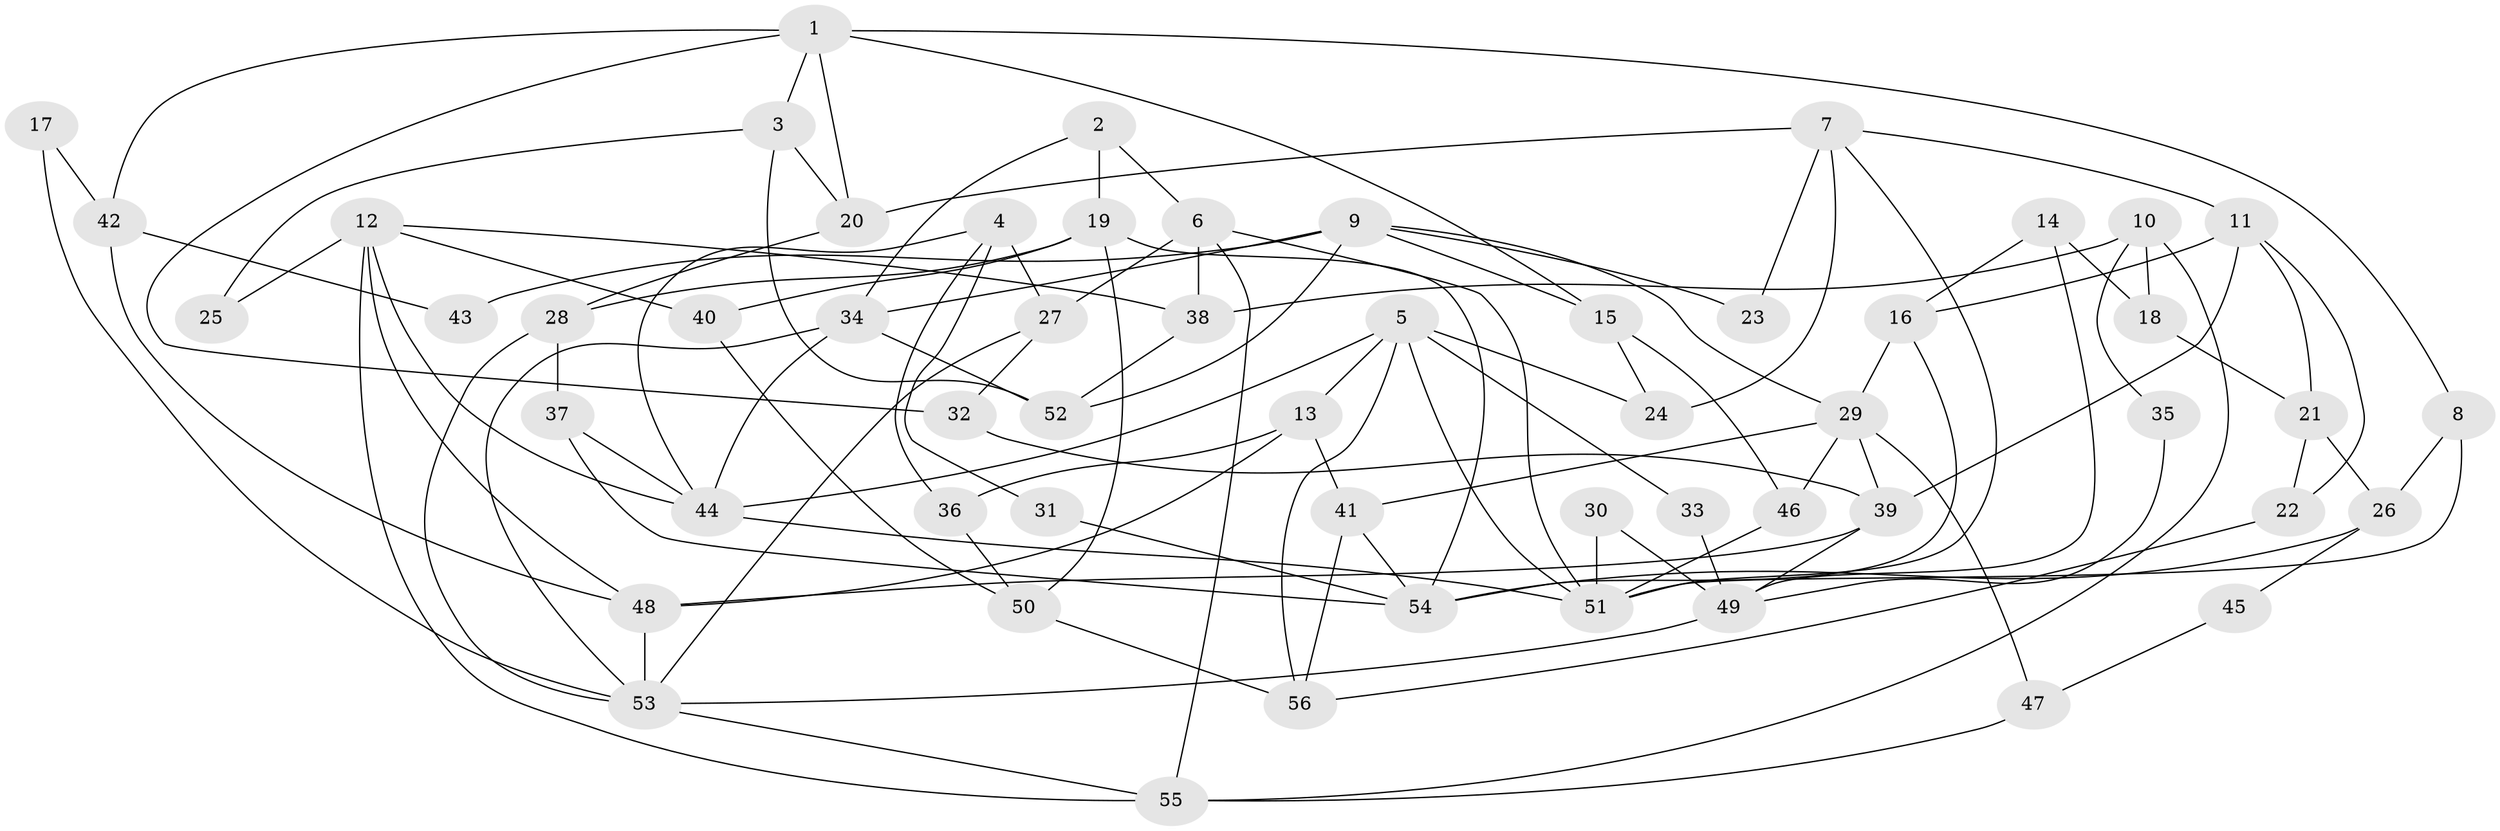 // coarse degree distribution, {7: 0.10256410256410256, 3: 0.1794871794871795, 4: 0.1282051282051282, 6: 0.10256410256410256, 8: 0.02564102564102564, 5: 0.23076923076923078, 10: 0.05128205128205128, 2: 0.1794871794871795}
// Generated by graph-tools (version 1.1) at 2025/24/03/03/25 07:24:00]
// undirected, 56 vertices, 112 edges
graph export_dot {
graph [start="1"]
  node [color=gray90,style=filled];
  1;
  2;
  3;
  4;
  5;
  6;
  7;
  8;
  9;
  10;
  11;
  12;
  13;
  14;
  15;
  16;
  17;
  18;
  19;
  20;
  21;
  22;
  23;
  24;
  25;
  26;
  27;
  28;
  29;
  30;
  31;
  32;
  33;
  34;
  35;
  36;
  37;
  38;
  39;
  40;
  41;
  42;
  43;
  44;
  45;
  46;
  47;
  48;
  49;
  50;
  51;
  52;
  53;
  54;
  55;
  56;
  1 -- 20;
  1 -- 8;
  1 -- 3;
  1 -- 15;
  1 -- 32;
  1 -- 42;
  2 -- 19;
  2 -- 34;
  2 -- 6;
  3 -- 52;
  3 -- 20;
  3 -- 25;
  4 -- 36;
  4 -- 44;
  4 -- 27;
  4 -- 31;
  5 -- 44;
  5 -- 51;
  5 -- 13;
  5 -- 24;
  5 -- 33;
  5 -- 56;
  6 -- 27;
  6 -- 38;
  6 -- 51;
  6 -- 55;
  7 -- 24;
  7 -- 20;
  7 -- 11;
  7 -- 23;
  7 -- 51;
  8 -- 26;
  8 -- 51;
  9 -- 29;
  9 -- 34;
  9 -- 15;
  9 -- 23;
  9 -- 43;
  9 -- 52;
  10 -- 55;
  10 -- 38;
  10 -- 18;
  10 -- 35;
  11 -- 22;
  11 -- 16;
  11 -- 21;
  11 -- 39;
  12 -- 55;
  12 -- 48;
  12 -- 25;
  12 -- 38;
  12 -- 40;
  12 -- 44;
  13 -- 41;
  13 -- 36;
  13 -- 48;
  14 -- 49;
  14 -- 16;
  14 -- 18;
  15 -- 24;
  15 -- 46;
  16 -- 29;
  16 -- 54;
  17 -- 42;
  17 -- 53;
  18 -- 21;
  19 -- 28;
  19 -- 40;
  19 -- 50;
  19 -- 54;
  20 -- 28;
  21 -- 22;
  21 -- 26;
  22 -- 56;
  26 -- 54;
  26 -- 45;
  27 -- 53;
  27 -- 32;
  28 -- 53;
  28 -- 37;
  29 -- 39;
  29 -- 46;
  29 -- 41;
  29 -- 47;
  30 -- 49;
  30 -- 51;
  31 -- 54;
  32 -- 39;
  33 -- 49;
  34 -- 52;
  34 -- 44;
  34 -- 53;
  35 -- 49;
  36 -- 50;
  37 -- 54;
  37 -- 44;
  38 -- 52;
  39 -- 48;
  39 -- 49;
  40 -- 50;
  41 -- 54;
  41 -- 56;
  42 -- 48;
  42 -- 43;
  44 -- 51;
  45 -- 47;
  46 -- 51;
  47 -- 55;
  48 -- 53;
  49 -- 53;
  50 -- 56;
  53 -- 55;
}
